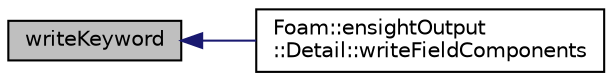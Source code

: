 digraph "writeKeyword"
{
  bgcolor="transparent";
  edge [fontname="Helvetica",fontsize="10",labelfontname="Helvetica",labelfontsize="10"];
  node [fontname="Helvetica",fontsize="10",shape=record];
  rankdir="LR";
  Node1 [label="writeKeyword",height=0.2,width=0.4,color="black", fillcolor="grey75", style="filled" fontcolor="black"];
  Node1 -> Node2 [dir="back",color="midnightblue",fontsize="10",style="solid",fontname="Helvetica"];
  Node2 [label="Foam::ensightOutput\l::Detail::writeFieldComponents",height=0.2,width=0.4,color="black",URL="$namespaceFoam_1_1ensightOutput_1_1Detail.html#ab93fc0201253cd3fa0582e066b02bd2a",tooltip="Write field content (component-wise) for the given ensight element type. "];
}
